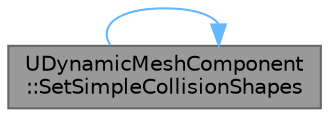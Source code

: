 digraph "UDynamicMeshComponent::SetSimpleCollisionShapes"
{
 // INTERACTIVE_SVG=YES
 // LATEX_PDF_SIZE
  bgcolor="transparent";
  edge [fontname=Helvetica,fontsize=10,labelfontname=Helvetica,labelfontsize=10];
  node [fontname=Helvetica,fontsize=10,shape=box,height=0.2,width=0.4];
  rankdir="LR";
  Node1 [id="Node000001",label="UDynamicMeshComponent\l::SetSimpleCollisionShapes",height=0.2,width=0.4,color="gray40", fillcolor="grey60", style="filled", fontcolor="black",tooltip="Update the simple collision shapes associated with this mesh component."];
  Node1 -> Node1 [id="edge1_Node000001_Node000001",color="steelblue1",style="solid",tooltip=" "];
}
